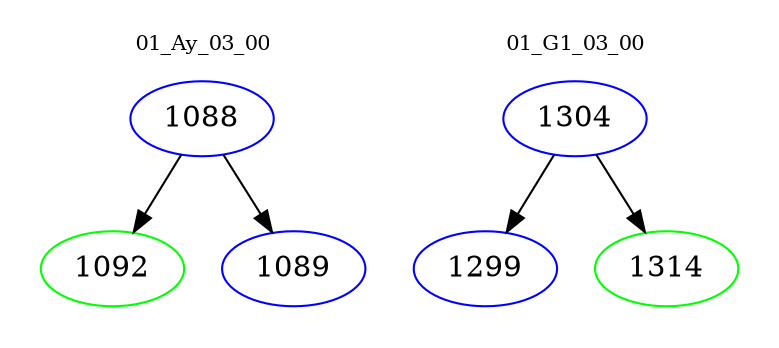 digraph{
subgraph cluster_0 {
color = white
label = "01_Ay_03_00";
fontsize=10;
T0_1088 [label="1088", color="blue"]
T0_1088 -> T0_1092 [color="black"]
T0_1092 [label="1092", color="green"]
T0_1088 -> T0_1089 [color="black"]
T0_1089 [label="1089", color="blue"]
}
subgraph cluster_1 {
color = white
label = "01_G1_03_00";
fontsize=10;
T1_1304 [label="1304", color="blue"]
T1_1304 -> T1_1299 [color="black"]
T1_1299 [label="1299", color="blue"]
T1_1304 -> T1_1314 [color="black"]
T1_1314 [label="1314", color="green"]
}
}
